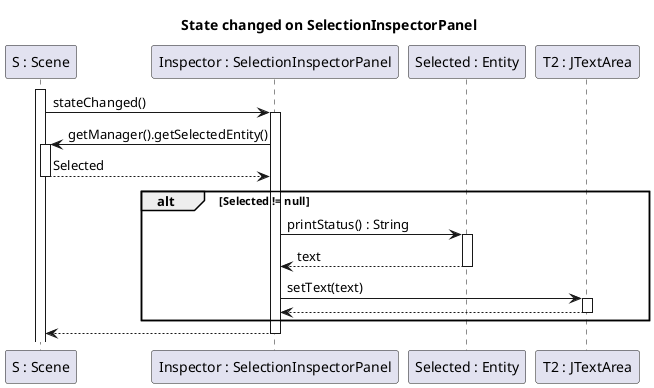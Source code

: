 @startuml

title State changed on SelectionInspectorPanel


participant "S : Scene" as S

participant "Inspector : SelectionInspectorPanel" as I

activate S

S-> I : stateChanged()
activate I

I->S : getManager().getSelectedEntity()
activate S

I <-- S : Selected
deactivate S

alt Selected != null
    participant "Selected : Entity" as E

    I -> E : printStatus() : String
    activate E

    I <-- E : text 
    deactivate E

    participant "T2 : JTextArea" as T

    I -> T : setText(text)
    activate T

    I <-- T
    deactivate T

end

S <-- I 
deactivate I

@enduml
